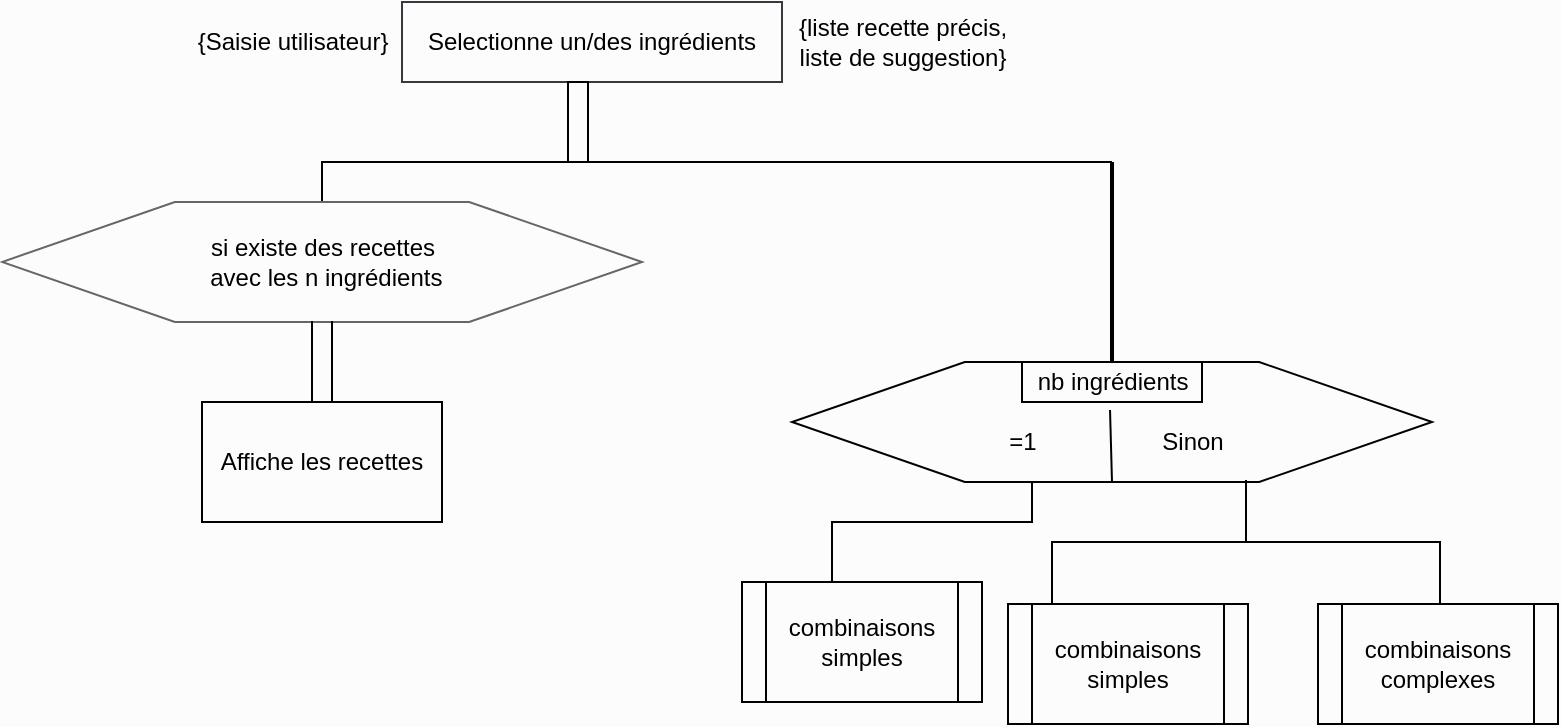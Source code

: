 <mxfile>
    <diagram id="jQBfK4Mm0u620z7e4GEA" name="Page-1">
        <mxGraphModel dx="856" dy="800" grid="0" gridSize="10" guides="1" tooltips="1" connect="1" arrows="1" fold="1" page="1" pageScale="1" pageWidth="291" pageHeight="413" background="#FCFCFC" math="0" shadow="0">
            <root>
                <mxCell id="0"/>
                <mxCell id="1" parent="0"/>
                <mxCell id="3" value="Selectionne un/des ingrédients" style="rounded=0;whiteSpace=wrap;html=1;strokeColor=#36393d;labelBackgroundColor=none;labelBorderColor=none;fillColor=none;fontColor=#000000;" parent="1" vertex="1">
                    <mxGeometry x="270" y="40" width="190" height="40" as="geometry"/>
                </mxCell>
                <mxCell id="4" value="{Saisie utilisateur}" style="text;html=1;align=center;verticalAlign=middle;resizable=0;points=[];autosize=1;strokeColor=none;fillColor=none;fontColor=#000000;labelBackgroundColor=none;labelBorderColor=none;" parent="1" vertex="1">
                    <mxGeometry x="160" y="50" width="110" height="20" as="geometry"/>
                </mxCell>
                <mxCell id="5" value="{liste recette précis,&lt;br&gt;liste de suggestion}" style="text;html=1;align=center;verticalAlign=middle;resizable=0;points=[];autosize=1;strokeColor=none;fillColor=none;fontColor=#000000;labelBackgroundColor=none;labelBorderColor=none;" parent="1" vertex="1">
                    <mxGeometry x="460" y="45" width="120" height="30" as="geometry"/>
                </mxCell>
                <mxCell id="7" value="" style="rounded=0;whiteSpace=wrap;html=1;rotation=90;strokeColor=#000000;fontColor=#000000;labelBackgroundColor=none;labelBorderColor=none;fillColor=none;" parent="1" vertex="1">
                    <mxGeometry x="338" y="95" width="40" height="10" as="geometry"/>
                </mxCell>
                <mxCell id="10" value="" style="endArrow=none;html=1;strokeColor=#000000;fontColor=#000000;labelBackgroundColor=none;labelBorderColor=none;" parent="1" edge="1">
                    <mxGeometry width="50" height="50" relative="1" as="geometry">
                        <mxPoint x="235" y="120" as="sourcePoint"/>
                        <mxPoint x="495" y="120" as="targetPoint"/>
                    </mxGeometry>
                </mxCell>
                <mxCell id="13" value="" style="shape=partialRectangle;whiteSpace=wrap;html=1;bottom=0;right=0;fillColor=none;fontColor=#000000;strokeColor=#000000;labelBackgroundColor=none;labelBorderColor=none;" parent="1" vertex="1">
                    <mxGeometry x="230" y="120" width="120" height="20" as="geometry"/>
                </mxCell>
                <mxCell id="14" value="" style="verticalLabelPosition=bottom;verticalAlign=top;html=1;shape=hexagon;perimeter=hexagonPerimeter2;arcSize=6;size=0.27;strokeColor=#666666;labelBackgroundColor=#FFFFFF;labelBorderColor=#000000;fillColor=none;gradientColor=#b3b3b3;" parent="1" vertex="1">
                    <mxGeometry x="70" y="140" width="320" height="60" as="geometry"/>
                </mxCell>
                <mxCell id="15" value="&lt;span&gt;si existe des recettes&lt;/span&gt;&lt;br&gt;&lt;span&gt;&amp;nbsp;avec les n ingrédients&lt;/span&gt;" style="text;html=1;resizable=0;autosize=1;align=center;verticalAlign=middle;points=[];fillColor=none;strokeColor=none;rounded=0;fontColor=#000000;labelBackgroundColor=none;labelBorderColor=none;" parent="1" vertex="1">
                    <mxGeometry x="165" y="155" width="130" height="30" as="geometry"/>
                </mxCell>
                <mxCell id="16" value="Affiche les recettes" style="rounded=0;whiteSpace=wrap;html=1;strokeColor=#000000;fontColor=#000000;labelBackgroundColor=none;labelBorderColor=none;fillColor=none;" parent="1" vertex="1">
                    <mxGeometry x="170" y="240" width="120" height="60" as="geometry"/>
                </mxCell>
                <mxCell id="19" value="" style="html=1;dashed=0;whitespace=wrap;shape=partialRectangle;right=0;left=0;rotation=90;strokeColor=#000000;fontColor=#000000;labelBackgroundColor=none;labelBorderColor=none;fillColor=none;" parent="1" vertex="1">
                    <mxGeometry x="210" y="215" width="40" height="10" as="geometry"/>
                </mxCell>
                <mxCell id="20" value="" style="endArrow=none;html=1;entryX=0;entryY=0.5;entryDx=0;entryDy=0;entryPerimeter=0;strokeColor=#000000;fontColor=#000000;labelBackgroundColor=none;labelBorderColor=none;" parent="1" target="24" edge="1">
                    <mxGeometry width="50" height="50" relative="1" as="geometry">
                        <mxPoint x="370" y="120" as="sourcePoint"/>
                        <mxPoint x="620" y="120" as="targetPoint"/>
                    </mxGeometry>
                </mxCell>
                <mxCell id="24" value="" style="line;strokeWidth=2;direction=south;html=1;fillColor=#FFFFFF;strokeColor=#000000;fontColor=#000000;labelBackgroundColor=none;labelBorderColor=none;" parent="1" vertex="1">
                    <mxGeometry x="620" y="120" width="10" height="100" as="geometry"/>
                </mxCell>
                <mxCell id="25" value="" style="verticalLabelPosition=bottom;verticalAlign=top;html=1;shape=hexagon;perimeter=hexagonPerimeter2;arcSize=6;size=0.27;strokeColor=#000000;fontColor=#000000;labelBackgroundColor=#FFFFFF;labelBorderColor=#000000;fillColor=none;" parent="1" vertex="1">
                    <mxGeometry x="465" y="220" width="320" height="60" as="geometry"/>
                </mxCell>
                <mxCell id="26" value="nb ingrédients" style="text;html=1;resizable=0;autosize=1;align=center;verticalAlign=middle;points=[];fillColor=none;strokeColor=#000000;rounded=0;fontColor=#000000;labelBackgroundColor=none;labelBorderColor=none;" parent="1" vertex="1">
                    <mxGeometry x="580" y="220" width="90" height="20" as="geometry"/>
                </mxCell>
                <mxCell id="27" value="" style="endArrow=none;html=1;entryX=0.5;entryY=1;entryDx=0;entryDy=0;exitX=0.489;exitY=1.2;exitDx=0;exitDy=0;exitPerimeter=0;strokeColor=#000000;fontColor=#000000;labelBackgroundColor=none;labelBorderColor=none;" parent="1" source="26" target="25" edge="1">
                    <mxGeometry width="50" height="50" relative="1" as="geometry">
                        <mxPoint x="430" y="220" as="sourcePoint"/>
                        <mxPoint x="480" y="170" as="targetPoint"/>
                    </mxGeometry>
                </mxCell>
                <mxCell id="28" value="=1" style="text;html=1;resizable=0;autosize=1;align=center;verticalAlign=middle;points=[];fillColor=none;strokeColor=none;rounded=0;fontColor=#000000;labelBackgroundColor=none;labelBorderColor=none;" parent="1" vertex="1">
                    <mxGeometry x="565" y="250" width="30" height="20" as="geometry"/>
                </mxCell>
                <mxCell id="29" value="Sinon" style="text;html=1;resizable=0;autosize=1;align=center;verticalAlign=middle;points=[];fillColor=none;strokeColor=none;rounded=0;fontColor=#000000;labelBackgroundColor=none;labelBorderColor=none;" parent="1" vertex="1">
                    <mxGeometry x="640" y="250" width="50" height="20" as="geometry"/>
                </mxCell>
                <mxCell id="30" value="combinaisons simples" style="shape=process;whiteSpace=wrap;html=1;backgroundOutline=1;strokeColor=#000000;fontColor=#000000;labelBackgroundColor=none;labelBorderColor=none;fillColor=none;" parent="1" vertex="1">
                    <mxGeometry x="440" y="330" width="120" height="60" as="geometry"/>
                </mxCell>
                <mxCell id="31" value="" style="shape=partialRectangle;whiteSpace=wrap;html=1;bottom=0;right=0;fillColor=none;strokeColor=#000000;fontColor=#000000;labelBackgroundColor=none;labelBorderColor=none;" parent="1" vertex="1">
                    <mxGeometry x="485" y="300" width="100" height="30" as="geometry"/>
                </mxCell>
                <mxCell id="33" value="" style="endArrow=none;html=1;entryX=0.375;entryY=1;entryDx=0;entryDy=0;exitX=1;exitY=0;exitDx=0;exitDy=0;strokeColor=#000000;fontColor=#000000;labelBackgroundColor=none;labelBorderColor=none;" parent="1" source="31" target="25" edge="1">
                    <mxGeometry width="50" height="50" relative="1" as="geometry">
                        <mxPoint x="520" y="200" as="sourcePoint"/>
                        <mxPoint x="520" y="170" as="targetPoint"/>
                    </mxGeometry>
                </mxCell>
                <mxCell id="37" value="" style="strokeWidth=1;html=1;shape=mxgraph.flowchart.annotation_2;align=left;labelPosition=right;pointerEvents=1;labelBackgroundColor=none;labelBorderColor=none;fontColor=#000000;fillColor=none;rotation=90;strokeColor=#000000;" vertex="1" parent="1">
                    <mxGeometry x="661" y="213" width="62" height="194" as="geometry"/>
                </mxCell>
                <mxCell id="38" value="combinaisons simples" style="shape=process;whiteSpace=wrap;html=1;backgroundOutline=1;strokeColor=#000000;fontColor=#000000;labelBackgroundColor=none;labelBorderColor=none;fillColor=none;" vertex="1" parent="1">
                    <mxGeometry x="573" y="341" width="120" height="60" as="geometry"/>
                </mxCell>
                <mxCell id="39" value="combinaisons complexes" style="shape=process;whiteSpace=wrap;html=1;backgroundOutline=1;strokeColor=#000000;fontColor=#000000;labelBackgroundColor=none;labelBorderColor=none;fillColor=none;" vertex="1" parent="1">
                    <mxGeometry x="728" y="341" width="120" height="60" as="geometry"/>
                </mxCell>
            </root>
        </mxGraphModel>
    </diagram>
</mxfile>